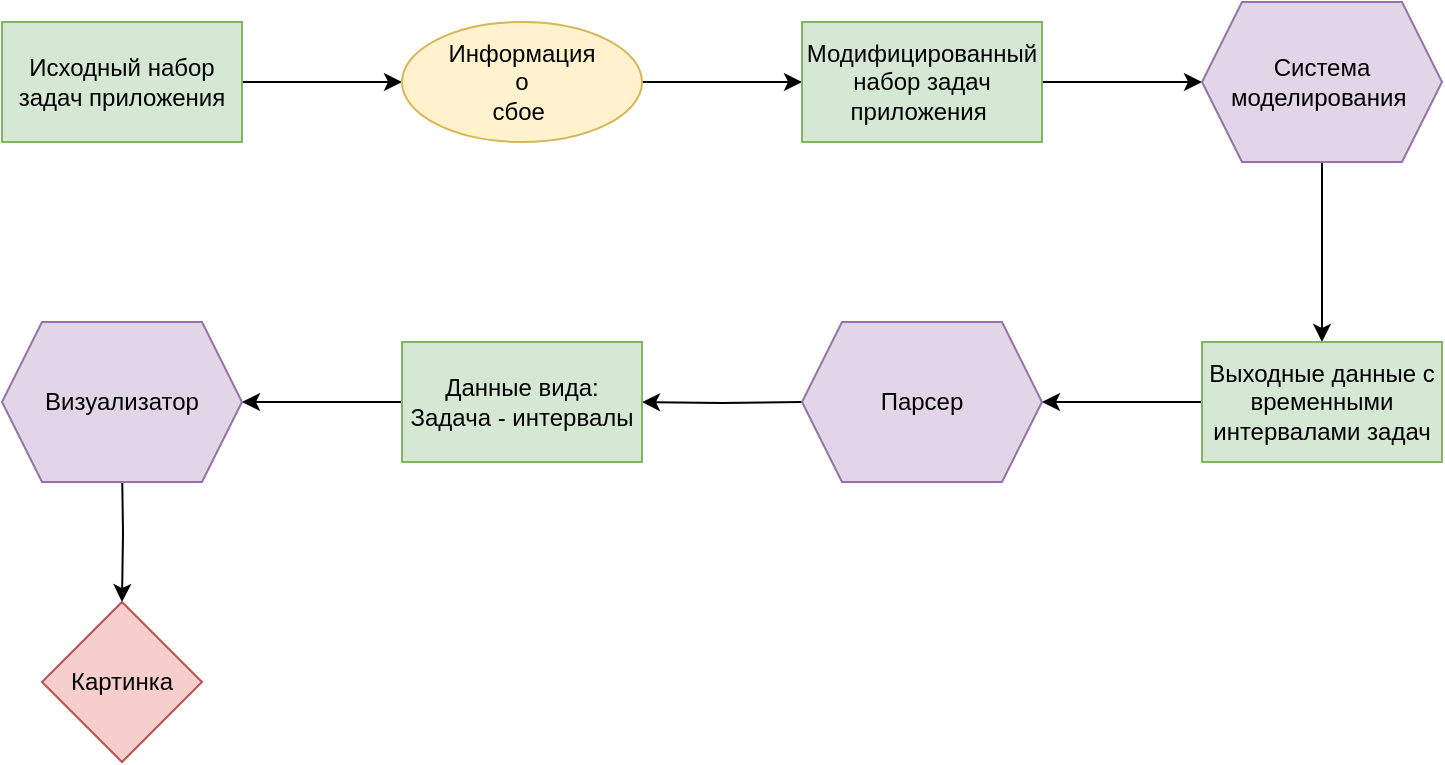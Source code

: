 <mxfile version="17.5.0" type="github">
  <diagram id="vMUE3m7khSlnGyN7Ei7Q" name="Page-1">
    <mxGraphModel dx="912" dy="544" grid="0" gridSize="10" guides="1" tooltips="1" connect="1" arrows="1" fold="1" page="1" pageScale="1" pageWidth="827" pageHeight="1169" math="0" shadow="0">
      <root>
        <mxCell id="0" />
        <mxCell id="1" parent="0" />
        <mxCell id="W3VzuPaif6dFzCowXKQo-2" style="edgeStyle=orthogonalEdgeStyle;rounded=0;orthogonalLoop=1;jettySize=auto;html=1;" parent="1" source="W3VzuPaif6dFzCowXKQo-1" edge="1">
          <mxGeometry relative="1" as="geometry">
            <mxPoint x="280" y="110" as="targetPoint" />
          </mxGeometry>
        </mxCell>
        <mxCell id="W3VzuPaif6dFzCowXKQo-1" value="Исходный набор задач приложения" style="rounded=0;whiteSpace=wrap;html=1;fillColor=#d5e8d4;strokeColor=#82b366;" parent="1" vertex="1">
          <mxGeometry x="80" y="80" width="120" height="60" as="geometry" />
        </mxCell>
        <mxCell id="W3VzuPaif6dFzCowXKQo-6" value="" style="edgeStyle=orthogonalEdgeStyle;rounded=0;orthogonalLoop=1;jettySize=auto;html=1;" parent="1" source="W3VzuPaif6dFzCowXKQo-3" target="W3VzuPaif6dFzCowXKQo-5" edge="1">
          <mxGeometry relative="1" as="geometry" />
        </mxCell>
        <mxCell id="W3VzuPaif6dFzCowXKQo-3" value="Информация &lt;br&gt;о &lt;br&gt;сбое&amp;nbsp;" style="ellipse;whiteSpace=wrap;html=1;fillColor=#fff2cc;strokeColor=#d6b656;" parent="1" vertex="1">
          <mxGeometry x="280" y="80" width="120" height="60" as="geometry" />
        </mxCell>
        <mxCell id="W3VzuPaif6dFzCowXKQo-8" value="" style="edgeStyle=orthogonalEdgeStyle;rounded=0;orthogonalLoop=1;jettySize=auto;html=1;" parent="1" source="W3VzuPaif6dFzCowXKQo-5" target="W3VzuPaif6dFzCowXKQo-7" edge="1">
          <mxGeometry relative="1" as="geometry" />
        </mxCell>
        <mxCell id="W3VzuPaif6dFzCowXKQo-5" value="Модифицированный набор задач приложения&amp;nbsp;" style="whiteSpace=wrap;html=1;fillColor=#d5e8d4;strokeColor=#82b366;" parent="1" vertex="1">
          <mxGeometry x="480" y="80" width="120" height="60" as="geometry" />
        </mxCell>
        <mxCell id="W3VzuPaif6dFzCowXKQo-10" value="" style="edgeStyle=orthogonalEdgeStyle;rounded=0;orthogonalLoop=1;jettySize=auto;html=1;" parent="1" source="W3VzuPaif6dFzCowXKQo-7" target="W3VzuPaif6dFzCowXKQo-9" edge="1">
          <mxGeometry relative="1" as="geometry" />
        </mxCell>
        <mxCell id="W3VzuPaif6dFzCowXKQo-7" value="Система моделирования&amp;nbsp;" style="shape=hexagon;perimeter=hexagonPerimeter2;whiteSpace=wrap;html=1;fixedSize=1;fillColor=#e1d5e7;strokeColor=#9673a6;" parent="1" vertex="1">
          <mxGeometry x="680" y="70" width="120" height="80" as="geometry" />
        </mxCell>
        <mxCell id="W3VzuPaif6dFzCowXKQo-20" value="" style="edgeStyle=orthogonalEdgeStyle;rounded=0;orthogonalLoop=1;jettySize=auto;html=1;" parent="1" source="W3VzuPaif6dFzCowXKQo-9" target="W3VzuPaif6dFzCowXKQo-19" edge="1">
          <mxGeometry relative="1" as="geometry" />
        </mxCell>
        <mxCell id="W3VzuPaif6dFzCowXKQo-9" value="Выходные данные с временными интервалами задач" style="whiteSpace=wrap;html=1;fillColor=#d5e8d4;strokeColor=#82b366;" parent="1" vertex="1">
          <mxGeometry x="680" y="240" width="120" height="60" as="geometry" />
        </mxCell>
        <mxCell id="W3VzuPaif6dFzCowXKQo-14" value="" style="edgeStyle=orthogonalEdgeStyle;rounded=0;orthogonalLoop=1;jettySize=auto;html=1;" parent="1" target="W3VzuPaif6dFzCowXKQo-13" edge="1">
          <mxGeometry relative="1" as="geometry">
            <mxPoint x="480" y="270" as="sourcePoint" />
          </mxGeometry>
        </mxCell>
        <mxCell id="W3VzuPaif6dFzCowXKQo-22" value="" style="edgeStyle=orthogonalEdgeStyle;rounded=0;orthogonalLoop=1;jettySize=auto;html=1;" parent="1" source="W3VzuPaif6dFzCowXKQo-13" target="W3VzuPaif6dFzCowXKQo-21" edge="1">
          <mxGeometry relative="1" as="geometry" />
        </mxCell>
        <mxCell id="W3VzuPaif6dFzCowXKQo-13" value="Данные вида:&lt;br&gt;Задача - интервалы" style="whiteSpace=wrap;html=1;fillColor=#d5e8d4;strokeColor=#82b366;" parent="1" vertex="1">
          <mxGeometry x="280" y="240" width="120" height="60" as="geometry" />
        </mxCell>
        <mxCell id="W3VzuPaif6dFzCowXKQo-18" value="" style="edgeStyle=orthogonalEdgeStyle;rounded=0;orthogonalLoop=1;jettySize=auto;html=1;" parent="1" target="W3VzuPaif6dFzCowXKQo-17" edge="1">
          <mxGeometry relative="1" as="geometry">
            <mxPoint x="140" y="300" as="sourcePoint" />
          </mxGeometry>
        </mxCell>
        <mxCell id="W3VzuPaif6dFzCowXKQo-17" value="Картинка" style="rhombus;whiteSpace=wrap;html=1;fillColor=#f8cecc;strokeColor=#b85450;" parent="1" vertex="1">
          <mxGeometry x="100" y="370" width="80" height="80" as="geometry" />
        </mxCell>
        <mxCell id="W3VzuPaif6dFzCowXKQo-19" value="Парсер" style="shape=hexagon;perimeter=hexagonPerimeter2;whiteSpace=wrap;html=1;fixedSize=1;fillColor=#e1d5e7;strokeColor=#9673a6;" parent="1" vertex="1">
          <mxGeometry x="480" y="230" width="120" height="80" as="geometry" />
        </mxCell>
        <mxCell id="W3VzuPaif6dFzCowXKQo-21" value="Визуализатор" style="shape=hexagon;perimeter=hexagonPerimeter2;whiteSpace=wrap;html=1;fixedSize=1;fillColor=#e1d5e7;strokeColor=#9673a6;" parent="1" vertex="1">
          <mxGeometry x="80" y="230" width="120" height="80" as="geometry" />
        </mxCell>
      </root>
    </mxGraphModel>
  </diagram>
</mxfile>
